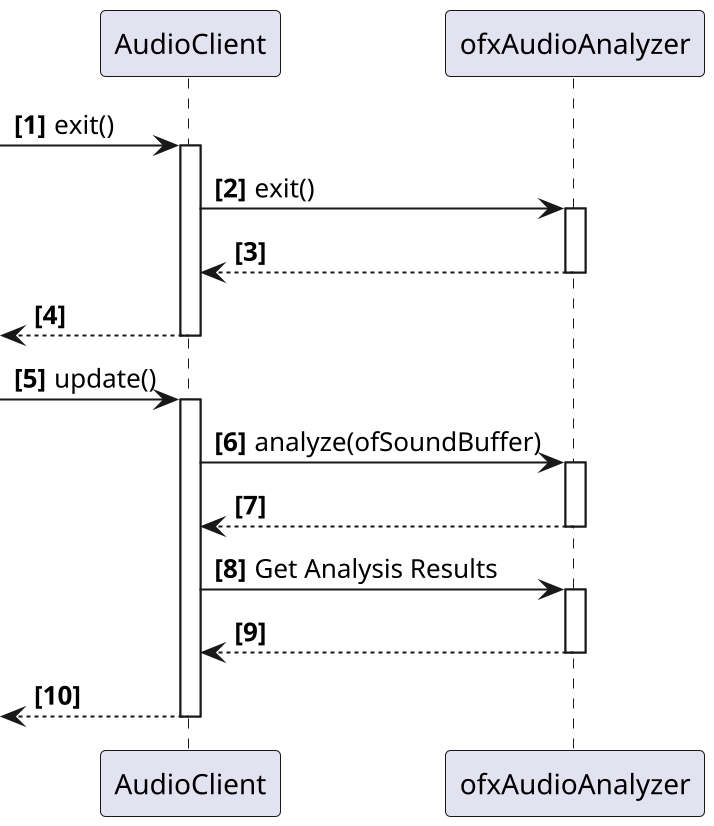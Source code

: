 @startuml
scale 2
autonumber "<b>[0]"

participant AudioClient
participant ofxAudioAnalyzer


[-> AudioClient: exit()
activate AudioClient
AudioClient -> ofxAudioAnalyzer : exit()
activate ofxAudioAnalyzer
AudioClient <-- ofxAudioAnalyzer
deactivate ofxAudioAnalyzer
[<-- AudioClient
deactivate AudioClient


[-> AudioClient: update()
activate AudioClient
AudioClient -> ofxAudioAnalyzer : analyze(ofSoundBuffer)
activate ofxAudioAnalyzer
AudioClient <-- ofxAudioAnalyzer
deactivate ofxAudioAnalyzer
AudioClient -> ofxAudioAnalyzer : Get Analysis Results
activate ofxAudioAnalyzer
AudioClient <-- ofxAudioAnalyzer
deactivate ofxAudioAnalyzer
[<-- AudioClient 
deactivate AudioClient

@enduml